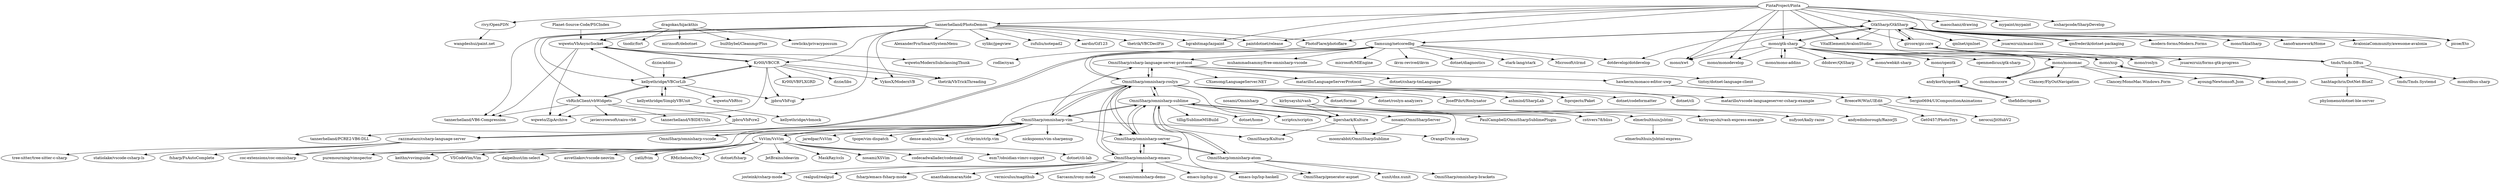 digraph G {
"rivy/OpenPDN" -> "wangdeshui/paint.net"
"tannerhelland/PhotoDemon" -> "wqweto/VbAsyncSocket"
"tannerhelland/PhotoDemon" -> "AlexanderPro/SmartSystemMenu" ["e"=1]
"tannerhelland/PhotoDemon" -> "kellyethridge/VBCorLib"
"tannerhelland/PhotoDemon" -> "VykosX/ModernVB"
"tannerhelland/PhotoDemon" -> "sylikc/jpegview" ["e"=1]
"tannerhelland/PhotoDemon" -> "zufuliu/notepad2" ["e"=1]
"tannerhelland/PhotoDemon" -> "Kr00l/VBCCR"
"tannerhelland/PhotoDemon" -> "bgrabitmap/lazpaint" ["e"=1]
"tannerhelland/PhotoDemon" -> "aardio/Gif123" ["e"=1]
"tannerhelland/PhotoDemon" -> "thetrik/VBCDeclFix"
"tannerhelland/PhotoDemon" -> "paintdotnet/release" ["e"=1]
"tannerhelland/PhotoDemon" -> "vbRichClient/vbWidgets"
"tannerhelland/PhotoDemon" -> "tannerhelland/VB6-Compression"
"tannerhelland/PhotoDemon" -> "PhotoFlare/photoflare"
"tannerhelland/PhotoDemon" -> "jpbro/VbFcgi"
"razzmatazz/csharp-language-server" -> "tree-sitter/tree-sitter-c-sharp"
"razzmatazz/csharp-language-server" -> "coc-extensions/coc-omnisharp"
"razzmatazz/csharp-language-server" -> "Samsung/netcoredbg"
"razzmatazz/csharp-language-server" -> "statiolake/vscode-csharp-ls"
"razzmatazz/csharp-language-server" -> "fsharp/FsAutoComplete" ["e"=1]
"PintaProject/Pinta" -> "bgrabitmap/lazpaint" ["e"=1]
"PintaProject/Pinta" -> "rivy/OpenPDN"
"PintaProject/Pinta" -> "GtkSharp/GtkSharp"
"PintaProject/Pinta" -> "maoschanz/drawing" ["e"=1]
"PintaProject/Pinta" -> "mono/xwt" ["e"=1]
"PintaProject/Pinta" -> "mono/gtk-sharp"
"PintaProject/Pinta" -> "tannerhelland/PhotoDemon"
"PintaProject/Pinta" -> "PhotoFlare/photoflare"
"PintaProject/Pinta" -> "VitalElement/AvalonStudio" ["e"=1]
"PintaProject/Pinta" -> "paintdotnet/release" ["e"=1]
"PintaProject/Pinta" -> "gircore/gir.core"
"PintaProject/Pinta" -> "mypaint/mypaint" ["e"=1]
"PintaProject/Pinta" -> "picoe/Eto" ["e"=1]
"PintaProject/Pinta" -> "icsharpcode/SharpDevelop" ["e"=1]
"PintaProject/Pinta" -> "mono/monodevelop" ["e"=1]
"Samsung/netcoredbg" -> "razzmatazz/csharp-language-server"
"Samsung/netcoredbg" -> "muhammadsammy/free-omnisharp-vscode"
"Samsung/netcoredbg" -> "OmniSharp/csharp-language-server-protocol"
"Samsung/netcoredbg" -> "OmniSharp/omnisharp-roslyn"
"Samsung/netcoredbg" -> "GtkSharp/GtkSharp"
"Samsung/netcoredbg" -> "dotdevelop/dotdevelop"
"Samsung/netcoredbg" -> "microsoft/MIEngine" ["e"=1]
"Samsung/netcoredbg" -> "ikvm-revived/ikvm" ["e"=1]
"Samsung/netcoredbg" -> "dotnet/diagnostics" ["e"=1]
"Samsung/netcoredbg" -> "stark-lang/stark" ["e"=1]
"Samsung/netcoredbg" -> "Microsoft/clrmd" ["e"=1]
"mono/gtk-sharp" -> "mono/xwt" ["e"=1]
"mono/gtk-sharp" -> "GtkSharp/GtkSharp"
"mono/gtk-sharp" -> "mono/mono-addins"
"mono/gtk-sharp" -> "mono/monodevelop" ["e"=1]
"mono/gtk-sharp" -> "ddobrev/QtSharp" ["e"=1]
"mono/gtk-sharp" -> "mono/webkit-sharp" ["e"=1]
"mono/gtk-sharp" -> "mono/opentk"
"mono/gtk-sharp" -> "openmedicus/gtk-sharp"
"mono/gtk-sharp" -> "mono/monomac"
"mono/gtk-sharp" -> "mono/maccore"
"mono/gtk-sharp" -> "mono/xsp"
"mono/gtk-sharp" -> "mono/roslyn" ["e"=1]
"mono/gtk-sharp" -> "jsuarezruiz/forms-gtk-progress"
"VsVim/VsVim" -> "OmniSharp/omnisharp-vim"
"VsVim/VsVim" -> "keithn/vsvimguide"
"VsVim/VsVim" -> "VSCodeVim/Vim" ["e"=1]
"VsVim/VsVim" -> "puremourning/vimspector" ["e"=1]
"VsVim/VsVim" -> "daipeihust/im-select" ["e"=1]
"VsVim/VsVim" -> "asvetliakov/vscode-neovim" ["e"=1]
"VsVim/VsVim" -> "yatli/fvim" ["e"=1]
"VsVim/VsVim" -> "RMichelsen/Nvy"
"VsVim/VsVim" -> "dotnet/fsharp" ["e"=1]
"VsVim/VsVim" -> "JetBrains/ideavim" ["e"=1]
"VsVim/VsVim" -> "MaskRay/ccls" ["e"=1]
"VsVim/VsVim" -> "nosami/XSVim"
"VsVim/VsVim" -> "codecadwallader/codemaid" ["e"=1]
"VsVim/VsVim" -> "esm7/obsidian-vimrc-support" ["e"=1]
"VsVim/VsVim" -> "dotnet/cli-lab" ["e"=1]
"hashtagchris/DotNet-BlueZ" -> "phylomeno/dotnet-ble-server"
"GtkSharp/GtkSharp" -> "gircore/gir.core"
"GtkSharp/GtkSharp" -> "mono/gtk-sharp"
"GtkSharp/GtkSharp" -> "qmlnet/qmlnet" ["e"=1]
"GtkSharp/GtkSharp" -> "jsuarezruiz/maui-linux" ["e"=1]
"GtkSharp/GtkSharp" -> "picoe/Eto" ["e"=1]
"GtkSharp/GtkSharp" -> "mono/xwt" ["e"=1]
"GtkSharp/GtkSharp" -> "VitalElement/AvalonStudio" ["e"=1]
"GtkSharp/GtkSharp" -> "jsuarezruiz/forms-gtk-progress"
"GtkSharp/GtkSharp" -> "qmfrederik/dotnet-packaging"
"GtkSharp/GtkSharp" -> "modern-forms/Modern.Forms" ["e"=1]
"GtkSharp/GtkSharp" -> "mono/SkiaSharp" ["e"=1]
"GtkSharp/GtkSharp" -> "dotdevelop/dotdevelop"
"GtkSharp/GtkSharp" -> "nanoframework/Home" ["e"=1]
"GtkSharp/GtkSharp" -> "AvaloniaCommunity/awesome-avalonia" ["e"=1]
"GtkSharp/GtkSharp" -> "Samsung/netcoredbg"
"OmniSharp/omnisharp-roslyn" -> "OmniSharp/omnisharp-vscode" ["e"=1]
"OmniSharp/omnisharp-roslyn" -> "OmniSharp/omnisharp-vim"
"OmniSharp/omnisharp-roslyn" -> "OmniSharp/omnisharp-server"
"OmniSharp/omnisharp-roslyn" -> "OmniSharp/csharp-language-server-protocol"
"OmniSharp/omnisharp-roslyn" -> "OmniSharp/omnisharp-emacs"
"OmniSharp/omnisharp-roslyn" -> "dotnet/format" ["e"=1]
"OmniSharp/omnisharp-roslyn" -> "dotnet/roslyn-analyzers" ["e"=1]
"OmniSharp/omnisharp-roslyn" -> "JosefPihrt/Roslynator" ["e"=1]
"OmniSharp/omnisharp-roslyn" -> "Samsung/netcoredbg"
"OmniSharp/omnisharp-roslyn" -> "scriptcs/scriptcs" ["e"=1]
"OmniSharp/omnisharp-roslyn" -> "ashmind/SharpLab" ["e"=1]
"OmniSharp/omnisharp-roslyn" -> "fsprojects/Paket" ["e"=1]
"OmniSharp/omnisharp-roslyn" -> "dotnet/codeformatter" ["e"=1]
"OmniSharp/omnisharp-roslyn" -> "dotnet/cli" ["e"=1]
"OmniSharp/omnisharp-roslyn" -> "OmniSharp/omnisharp-sublime"
"OmniSharp/omnisharp-vim" -> "OmniSharp/omnisharp-roslyn"
"OmniSharp/omnisharp-vim" -> "jaredpar/VsVim" ["e"=1]
"OmniSharp/omnisharp-vim" -> "coc-extensions/coc-omnisharp"
"OmniSharp/omnisharp-vim" -> "OmniSharp/csharp-language-server-protocol"
"OmniSharp/omnisharp-vim" -> "OmniSharp/omnisharp-server"
"OmniSharp/omnisharp-vim" -> "VsVim/VsVim"
"OmniSharp/omnisharp-vim" -> "puremourning/vimspector" ["e"=1]
"OmniSharp/omnisharp-vim" -> "OrangeT/vim-csharp"
"OmniSharp/omnisharp-vim" -> "tpope/vim-dispatch" ["e"=1]
"OmniSharp/omnisharp-vim" -> "dense-analysis/ale" ["e"=1]
"OmniSharp/omnisharp-vim" -> "ctrlpvim/ctrlp.vim" ["e"=1]
"OmniSharp/omnisharp-vim" -> "razzmatazz/csharp-language-server"
"OmniSharp/omnisharp-vim" -> "OmniSharp/omnisharp-sublime"
"OmniSharp/omnisharp-vim" -> "nickspoons/vim-sharpenup"
"OmniSharp/omnisharp-vim" -> "OmniSharp/omnisharp-vscode" ["e"=1]
"OmniSharp/omnisharp-sublime" -> "OmniSharp/omnisharp-server"
"OmniSharp/omnisharp-sublime" -> "ligershark/Kulture"
"OmniSharp/omnisharp-sublime" -> "OmniSharp/Kulture"
"OmniSharp/omnisharp-sublime" -> "OmniSharp/omnisharp-atom"
"OmniSharp/omnisharp-sublime" -> "OmniSharp/generator-aspnet" ["e"=1]
"OmniSharp/omnisharp-sublime" -> "OmniSharp/omnisharp-roslyn"
"OmniSharp/omnisharp-sublime" -> "scriptcs/scriptcs" ["e"=1]
"OmniSharp/omnisharp-sublime" -> "OmniSharp/omnisharp-vim"
"OmniSharp/omnisharp-sublime" -> "tillig/SublimeMSBuild"
"OmniSharp/omnisharp-sublime" -> "dotnet/home" ["e"=1]
"ligershark/Kulture" -> "OmniSharp/Kulture"
"ligershark/Kulture" -> "moonrabbit/OmniSharpSublime"
"ligershark/Kulture" -> "OmniSharp/omnisharp-sublime"
"kirbysayshi/vash" -> "cstivers78/bliss"
"kirbysayshi/vash" -> "elmerbulthuis/jshtml"
"kirbysayshi/vash" -> "kirbysayshi/vash-express-example"
"kirbysayshi/vash" -> "nufyoot/kally-razor"
"kirbysayshi/vash" -> "andyedinborough/RazorJS"
"kirbysayshi/vash" -> "ligershark/Kulture"
"dragokas/hijackthis" -> "tnodir/fort" ["e"=1]
"dragokas/hijackthis" -> "wqweto/VbAsyncSocket"
"dragokas/hijackthis" -> "mirinsoft/debotnet" ["e"=1]
"dragokas/hijackthis" -> "builtbybel/CleanmgrPlus" ["e"=1]
"dragokas/hijackthis" -> "cowlicks/privacypossum" ["e"=1]
"tmds/Tmds.DBus" -> "tmds/Tmds.Systemd"
"tmds/Tmds.DBus" -> "gircore/gir.core"
"tmds/Tmds.DBus" -> "mono/dbus-sharp"
"tmds/Tmds.DBus" -> "hashtagchris/DotNet-BlueZ"
"kellyethridge/VBCorLib" -> "kellyethridge/SimplyVBUnit"
"kellyethridge/VBCorLib" -> "Kr00l/VBCCR"
"kellyethridge/VBCorLib" -> "wqweto/VbAsyncSocket"
"kellyethridge/VBCorLib" -> "vbRichClient/vbWidgets"
"kellyethridge/VBCorLib" -> "wqweto/VbRtcc"
"kellyethridge/VBCorLib" -> "jpbro/VbFcgi"
"wqweto/VbAsyncSocket" -> "wqweto/ZipArchive"
"wqweto/VbAsyncSocket" -> "Kr00l/VBCCR"
"wqweto/VbAsyncSocket" -> "tannerhelland/VB6-Compression"
"wqweto/VbAsyncSocket" -> "thetrik/VbTrickThreading"
"wqweto/VbAsyncSocket" -> "wqweto/ModernSubclassingThunk"
"andykorth/opentk" -> "thefiddler/opentk"
"elmerbulthuis/jshtml" -> "elmerbulthuis/jshtml-express"
"OmniSharp/omnisharp-emacs" -> "OmniSharp/omnisharp-server"
"OmniSharp/omnisharp-emacs" -> "josteink/csharp-mode"
"OmniSharp/omnisharp-emacs" -> "OmniSharp/omnisharp-roslyn"
"OmniSharp/omnisharp-emacs" -> "realgud/realgud" ["e"=1]
"OmniSharp/omnisharp-emacs" -> "fsharp/emacs-fsharp-mode"
"OmniSharp/omnisharp-emacs" -> "ananthakumaran/tide" ["e"=1]
"OmniSharp/omnisharp-emacs" -> "vermiculus/magithub" ["e"=1]
"OmniSharp/omnisharp-emacs" -> "Sarcasm/irony-mode" ["e"=1]
"OmniSharp/omnisharp-emacs" -> "nosami/omnisharp-demo"
"OmniSharp/omnisharp-emacs" -> "emacs-lsp/lsp-ui" ["e"=1]
"OmniSharp/omnisharp-emacs" -> "emacs-lsp/lsp-haskell" ["e"=1]
"qmfrederik/dotnet-packaging" -> "GtkSharp/GtkSharp"
"Planet-Source-Code/PSCIndex" -> "wqweto/VbAsyncSocket"
"OmniSharp/csharp-language-server-protocol" -> "CXuesong/LanguageServer.NET"
"OmniSharp/csharp-language-server-protocol" -> "OmniSharp/omnisharp-roslyn"
"OmniSharp/csharp-language-server-protocol" -> "matarillo/LanguageServerProtocol"
"OmniSharp/csharp-language-server-protocol" -> "dotnet/csharp-tmLanguage"
"OmniSharp/csharp-language-server-protocol" -> "hawkerm/monaco-editor-uwp"
"OmniSharp/csharp-language-server-protocol" -> "tintoy/dotnet-language-client"
"gircore/gir.core" -> "GtkSharp/GtkSharp"
"gircore/gir.core" -> "tmds/Tmds.DBus"
"mono/xsp" -> "mono/mod_mono"
"PhotoFlare/photoflare" -> "rodlie/cyan"
"nosami/Omnisharp" -> "nosami/OmniSharpServer"
"nosami/Omnisharp" -> "OrangeT/vim-csharp"
"nosami/Omnisharp" -> "PaulCampbell/OmniSharpSublimePlugin"
"BreeceW/WinUIEdit" -> "Get0457/PhotoToys"
"BreeceW/WinUIEdit" -> "nerocui/JitHubV2"
"hawkerm/monaco-editor-uwp" -> "Sergio0694/UICompositionAnimations" ["e"=1]
"hawkerm/monaco-editor-uwp" -> "BreeceW/WinUIEdit"
"OmniSharp/omnisharp-server" -> "OmniSharp/omnisharp-emacs"
"OmniSharp/omnisharp-server" -> "OmniSharp/omnisharp-roslyn"
"OmniSharp/omnisharp-server" -> "OmniSharp/omnisharp-sublime"
"OmniSharp/omnisharp-server" -> "OmniSharp/omnisharp-atom"
"mono/mono-addins" -> "mono/gtk-sharp"
"Kr00l/VBCCR" -> "Kr00l/VBFLXGRD"
"Kr00l/VBCCR" -> "wqweto/VbAsyncSocket"
"Kr00l/VBCCR" -> "kellyethridge/VBCorLib"
"Kr00l/VBCCR" -> "wqweto/ZipArchive"
"Kr00l/VBCCR" -> "jpbro/VbFcgi"
"Kr00l/VBCCR" -> "dzzie/libs"
"Kr00l/VBCCR" -> "thetrik/VbTrickThreading"
"Kr00l/VBCCR" -> "VykosX/ModernVB"
"OmniSharp/omnisharp-atom" -> "OmniSharp/omnisharp-server"
"OmniSharp/omnisharp-atom" -> "xunit/dnx.xunit"
"OmniSharp/omnisharp-atom" -> "OmniSharp/omnisharp-brackets"
"OmniSharp/omnisharp-atom" -> "OmniSharp/omnisharp-sublime"
"OmniSharp/omnisharp-atom" -> "OmniSharp/generator-aspnet" ["e"=1]
"mono/opentk" -> "andykorth/opentk"
"kellyethridge/SimplyVBUnit" -> "kellyethridge/VBCorLib"
"kellyethridge/SimplyVBUnit" -> "kellyethridge/vbmock"
"thefiddler/opentk" -> "andykorth/opentk"
"mono/monomac" -> "mono/maccore"
"mono/monomac" -> "Clancey/FlyOutNavigation"
"mono/monomac" -> "Clancey/MonoMac.Windows.Form"
"mono/monomac" -> "ayoung/Newtonsoft.Json" ["e"=1]
"nosami/OmniSharpServer" -> "moonrabbit/OmniSharpSublime"
"vbRichClient/vbWidgets" -> "kellyethridge/VBCorLib"
"vbRichClient/vbWidgets" -> "javiercrowsoft/cairo-vb6"
"vbRichClient/vbWidgets" -> "tannerhelland/VBIDEUtils"
"vbRichClient/vbWidgets" -> "tannerhelland/VB6-Compression"
"vbRichClient/vbWidgets" -> "wqweto/ZipArchive"
"vbRichClient/vbWidgets" -> "jpbro/VbPcre2"
"dzzie/addins" -> "kellyethridge/VBCorLib"
"mono/mod_mono" -> "mono/xsp"
"jpbro/VbPcre2" -> "tannerhelland/PCRE2-VB6-DLL"
"matarillo/LanguageServerProtocol" -> "matarillo/vscode-languageserver-csharp-example"
"mono/maccore" -> "mono/monomac"
"rivy/OpenPDN" ["l"="23.716,15.283"]
"wangdeshui/paint.net" ["l"="23.688,15.304"]
"tannerhelland/PhotoDemon" ["l"="23.657,15.203"]
"wqweto/VbAsyncSocket" ["l"="23.616,15.16"]
"AlexanderPro/SmartSystemMenu" ["l"="-27.825,-17.74"]
"kellyethridge/VBCorLib" ["l"="23.601,15.192"]
"VykosX/ModernVB" ["l"="23.633,15.208"]
"sylikc/jpegview" ["l"="-27.796,-17.724"]
"zufuliu/notepad2" ["l"="-27.614,-17.703"]
"Kr00l/VBCCR" ["l"="23.624,15.175"]
"bgrabitmap/lazpaint" ["l"="-34.706,-19.788"]
"aardio/Gif123" ["l"="-27.608,-17.868"]
"thetrik/VBCDeclFix" ["l"="23.655,15.23"]
"paintdotnet/release" ["l"="-27.899,-17.538"]
"vbRichClient/vbWidgets" ["l"="23.61,15.212"]
"tannerhelland/VB6-Compression" ["l"="23.635,15.187"]
"PhotoFlare/photoflare" ["l"="23.707,15.224"]
"jpbro/VbFcgi" ["l"="23.625,15.195"]
"razzmatazz/csharp-language-server" ["l"="23.996,15.227"]
"tree-sitter/tree-sitter-c-sharp" ["l"="23.99,15.266"]
"coc-extensions/coc-omnisharp" ["l"="24.033,15.218"]
"Samsung/netcoredbg" ["l"="23.946,15.219"]
"statiolake/vscode-csharp-ls" ["l"="23.985,15.244"]
"fsharp/FsAutoComplete" ["l"="26.844,17.722"]
"PintaProject/Pinta" ["l"="23.76,15.253"]
"GtkSharp/GtkSharp" ["l"="23.855,15.257"]
"maoschanz/drawing" ["l"="-36.251,3.3"]
"mono/xwt" ["l"="25.514,18.321"]
"mono/gtk-sharp" ["l"="23.807,15.299"]
"VitalElement/AvalonStudio" ["l"="23.517,17.726"]
"gircore/gir.core" ["l"="23.835,15.294"]
"mypaint/mypaint" ["l"="-13.395,27.385"]
"picoe/Eto" ["l"="25.431,18.24"]
"icsharpcode/SharpDevelop" ["l"="23.41,17.602"]
"mono/monodevelop" ["l"="25.674,18.353"]
"muhammadsammy/free-omnisharp-vscode" ["l"="23.941,15.249"]
"OmniSharp/csharp-language-server-protocol" ["l"="23.993,15.193"]
"OmniSharp/omnisharp-roslyn" ["l"="24.016,15.164"]
"dotdevelop/dotdevelop" ["l"="23.901,15.237"]
"microsoft/MIEngine" ["l"="21.545,-31.931"]
"ikvm-revived/ikvm" ["l"="25.072,17.937"]
"dotnet/diagnostics" ["l"="25.301,17.954"]
"stark-lang/stark" ["l"="25.175,17.913"]
"Microsoft/clrmd" ["l"="25.403,18.057"]
"mono/mono-addins" ["l"="23.782,15.311"]
"ddobrev/QtSharp" ["l"="25.413,18.31"]
"mono/webkit-sharp" ["l"="25.99,18.376"]
"mono/opentk" ["l"="23.861,15.321"]
"openmedicus/gtk-sharp" ["l"="23.787,15.285"]
"mono/monomac" ["l"="23.791,15.356"]
"mono/maccore" ["l"="23.8,15.335"]
"mono/xsp" ["l"="23.758,15.332"]
"mono/roslyn" ["l"="25.891,18.466"]
"jsuarezruiz/forms-gtk-progress" ["l"="23.82,15.266"]
"VsVim/VsVim" ["l"="24.113,15.223"]
"OmniSharp/omnisharp-vim" ["l"="24.059,15.184"]
"keithn/vsvimguide" ["l"="24.116,15.258"]
"VSCodeVim/Vim" ["l"="-10.708,-22.525"]
"puremourning/vimspector" ["l"="-11.179,-20.665"]
"daipeihust/im-select" ["l"="-34.372,-18.656"]
"asvetliakov/vscode-neovim" ["l"="-10.779,-22.281"]
"yatli/fvim" ["l"="-10.892,-20.56"]
"RMichelsen/Nvy" ["l"="24.162,15.223"]
"dotnet/fsharp" ["l"="26.908,17.814"]
"JetBrains/ideavim" ["l"="-10.593,-22.539"]
"MaskRay/ccls" ["l"="-8.175,-21.628"]
"nosami/XSVim" ["l"="24.147,15.255"]
"codecadwallader/codemaid" ["l"="25.444,18.115"]
"esm7/obsidian-vimrc-support" ["l"="-32.345,-16.315"]
"dotnet/cli-lab" ["l"="-5.652,-3.027"]
"hashtagchris/DotNet-BlueZ" ["l"="23.861,15.391"]
"phylomeno/dotnet-ble-server" ["l"="23.866,15.415"]
"qmlnet/qmlnet" ["l"="25.408,18.284"]
"jsuarezruiz/maui-linux" ["l"="26.45,15.069"]
"qmfrederik/dotnet-packaging" ["l"="23.847,15.224"]
"modern-forms/Modern.Forms" ["l"="23.497,17.672"]
"mono/SkiaSharp" ["l"="25.514,18.1"]
"nanoframework/Home" ["l"="25.412,15.708"]
"AvaloniaCommunity/awesome-avalonia" ["l"="23.544,17.817"]
"OmniSharp/omnisharp-vscode" ["l"="25.432,18.1"]
"OmniSharp/omnisharp-server" ["l"="24.04,15.135"]
"OmniSharp/omnisharp-emacs" ["l"="24.005,15.115"]
"dotnet/format" ["l"="25.334,17.922"]
"dotnet/roslyn-analyzers" ["l"="25.346,18.035"]
"JosefPihrt/Roslynator" ["l"="25.373,17.946"]
"scriptcs/scriptcs" ["l"="25.712,18.123"]
"ashmind/SharpLab" ["l"="25.324,17.979"]
"fsprojects/Paket" ["l"="26.949,17.757"]
"dotnet/codeformatter" ["l"="25.558,18.127"]
"dotnet/cli" ["l"="25.579,18.226"]
"OmniSharp/omnisharp-sublime" ["l"="24.076,15.143"]
"jaredpar/VsVim" ["l"="-10.434,-22.531"]
"OrangeT/vim-csharp" ["l"="24.099,15.113"]
"tpope/vim-dispatch" ["l"="-10.445,-22.211"]
"dense-analysis/ale" ["l"="-10.641,-22.409"]
"ctrlpvim/ctrlp.vim" ["l"="-10.498,-22.363"]
"nickspoons/vim-sharpenup" ["l"="24.075,15.212"]
"ligershark/Kulture" ["l"="24.14,15.121"]
"OmniSharp/Kulture" ["l"="24.117,15.134"]
"OmniSharp/omnisharp-atom" ["l"="24.06,15.108"]
"OmniSharp/generator-aspnet" ["l"="25.836,18.18"]
"tillig/SublimeMSBuild" ["l"="24.111,15.16"]
"dotnet/home" ["l"="25.67,18.324"]
"moonrabbit/OmniSharpSublime" ["l"="24.156,15.093"]
"kirbysayshi/vash" ["l"="24.221,15.099"]
"cstivers78/bliss" ["l"="24.23,15.064"]
"elmerbulthuis/jshtml" ["l"="24.266,15.093"]
"kirbysayshi/vash-express-example" ["l"="24.245,15.106"]
"nufyoot/kally-razor" ["l"="24.242,15.085"]
"andyedinborough/RazorJS" ["l"="24.238,15.126"]
"dragokas/hijackthis" ["l"="23.597,15.107"]
"tnodir/fort" ["l"="-28.102,-17.576"]
"mirinsoft/debotnet" ["l"="-28.178,-17.453"]
"builtbybel/CleanmgrPlus" ["l"="-28.15,-17.503"]
"cowlicks/privacypossum" ["l"="-27.872,-19.306"]
"tmds/Tmds.DBus" ["l"="23.846,15.346"]
"tmds/Tmds.Systemd" ["l"="23.834,15.381"]
"mono/dbus-sharp" ["l"="23.867,15.365"]
"kellyethridge/SimplyVBUnit" ["l"="23.576,15.192"]
"wqweto/VbRtcc" ["l"="23.574,15.177"]
"wqweto/ZipArchive" ["l"="23.604,15.178"]
"thetrik/VbTrickThreading" ["l"="23.631,15.148"]
"wqweto/ModernSubclassingThunk" ["l"="23.614,15.137"]
"andykorth/opentk" ["l"="23.897,15.344"]
"thefiddler/opentk" ["l"="23.915,15.36"]
"elmerbulthuis/jshtml-express" ["l"="24.289,15.088"]
"josteink/csharp-mode" ["l"="24.006,15.073"]
"realgud/realgud" ["l"="-8.294,-21.846"]
"fsharp/emacs-fsharp-mode" ["l"="23.974,15.075"]
"ananthakumaran/tide" ["l"="-8.448,-21.807"]
"vermiculus/magithub" ["l"="-8.33,-21.818"]
"Sarcasm/irony-mode" ["l"="-8.365,-21.677"]
"nosami/omnisharp-demo" ["l"="23.973,15.103"]
"emacs-lsp/lsp-ui" ["l"="-8.251,-21.839"]
"emacs-lsp/lsp-haskell" ["l"="-7.968,12.08"]
"Planet-Source-Code/PSCIndex" ["l"="23.584,15.142"]
"CXuesong/LanguageServer.NET" ["l"="23.972,15.165"]
"matarillo/LanguageServerProtocol" ["l"="23.954,15.174"]
"dotnet/csharp-tmLanguage" ["l"="23.964,15.191"]
"hawkerm/monaco-editor-uwp" ["l"="24.021,15.253"]
"tintoy/dotnet-language-client" ["l"="23.976,15.206"]
"mono/mod_mono" ["l"="23.739,15.347"]
"rodlie/cyan" ["l"="23.688,15.245"]
"nosami/Omnisharp" ["l"="24.126,15.066"]
"nosami/OmniSharpServer" ["l"="24.156,15.064"]
"PaulCampbell/OmniSharpSublimePlugin" ["l"="24.13,15.04"]
"BreeceW/WinUIEdit" ["l"="24.037,15.288"]
"Get0457/PhotoToys" ["l"="24.035,15.31"]
"nerocui/JitHubV2" ["l"="24.053,15.306"]
"Sergio0694/UICompositionAnimations" ["l"="21.483,15.34"]
"Kr00l/VBFLXGRD" ["l"="23.594,15.16"]
"dzzie/libs" ["l"="23.649,15.155"]
"xunit/dnx.xunit" ["l"="24.073,15.079"]
"OmniSharp/omnisharp-brackets" ["l"="24.052,15.075"]
"kellyethridge/vbmock" ["l"="23.553,15.188"]
"Clancey/FlyOutNavigation" ["l"="23.771,15.377"]
"Clancey/MonoMac.Windows.Form" ["l"="23.788,15.39"]
"ayoung/Newtonsoft.Json" ["l"="26.434,15.665"]
"javiercrowsoft/cairo-vb6" ["l"="23.59,15.219"]
"tannerhelland/VBIDEUtils" ["l"="23.589,15.235"]
"jpbro/VbPcre2" ["l"="23.605,15.24"]
"dzzie/addins" ["l"="23.562,15.21"]
"tannerhelland/PCRE2-VB6-DLL" ["l"="23.596,15.258"]
"matarillo/vscode-languageserver-csharp-example" ["l"="23.936,15.162"]
}